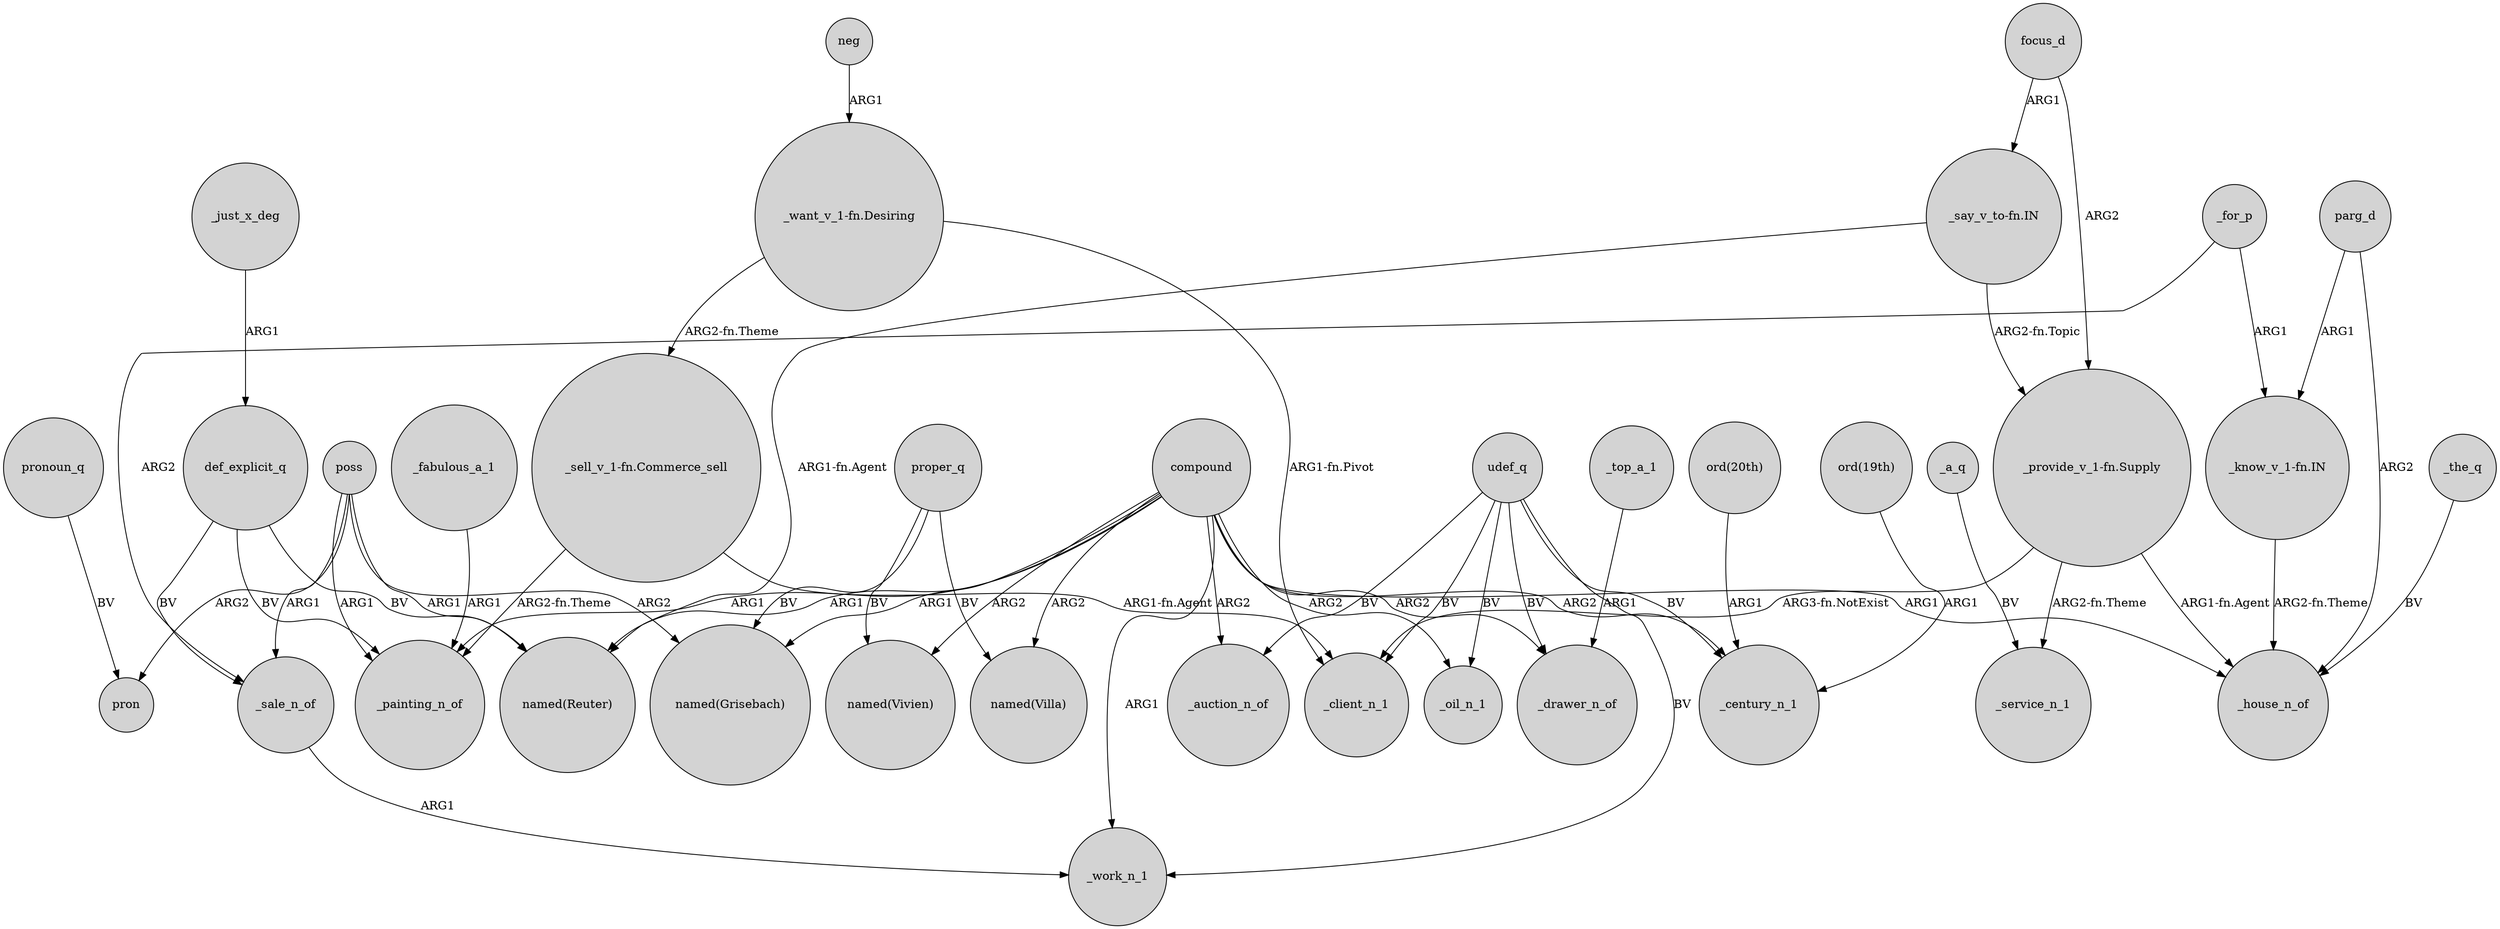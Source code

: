 digraph {
	node [shape=circle style=filled]
	_the_q -> _house_n_of [label=BV]
	focus_d -> "_provide_v_1-fn.Supply" [label=ARG2]
	parg_d -> "_know_v_1-fn.IN" [label=ARG1]
	"_provide_v_1-fn.Supply" -> _service_n_1 [label="ARG2-fn.Theme"]
	poss -> pron [label=ARG2]
	"_want_v_1-fn.Desiring" -> "_sell_v_1-fn.Commerce_sell" [label="ARG2-fn.Theme"]
	"ord(19th)" -> _century_n_1 [label=ARG1]
	compound -> _work_n_1 [label=ARG1]
	_for_p -> _sale_n_of [label=ARG2]
	compound -> "named(Vivien)" [label=ARG2]
	_top_a_1 -> _drawer_n_of [label=ARG1]
	parg_d -> _house_n_of [label=ARG2]
	poss -> "named(Reuter)" [label=ARG1]
	compound -> _auction_n_of [label=ARG2]
	udef_q -> _auction_n_of [label=BV]
	"ord(20th)" -> _century_n_1 [label=ARG1]
	"_say_v_to-fn.IN" -> "_provide_v_1-fn.Supply" [label="ARG2-fn.Topic"]
	def_explicit_q -> _sale_n_of [label=BV]
	"_want_v_1-fn.Desiring" -> _client_n_1 [label="ARG1-fn.Pivot"]
	_sale_n_of -> _work_n_1 [label=ARG1]
	compound -> _drawer_n_of [label=ARG2]
	compound -> "named(Villa)" [label=ARG2]
	proper_q -> "named(Villa)" [label=BV]
	pronoun_q -> pron [label=BV]
	compound -> _oil_n_1 [label=ARG2]
	udef_q -> _drawer_n_of [label=BV]
	compound -> _painting_n_of [label=ARG1]
	compound -> _house_n_of [label=ARG1]
	compound -> "named(Reuter)" [label=ARG1]
	poss -> _sale_n_of [label=ARG1]
	_a_q -> _service_n_1 [label=BV]
	poss -> _painting_n_of [label=ARG1]
	udef_q -> _century_n_1 [label=BV]
	udef_q -> _client_n_1 [label=BV]
	compound -> _century_n_1 [label=ARG2]
	"_sell_v_1-fn.Commerce_sell" -> _painting_n_of [label="ARG2-fn.Theme"]
	proper_q -> "named(Vivien)" [label=BV]
	"_provide_v_1-fn.Supply" -> _house_n_of [label="ARG1-fn.Agent"]
	udef_q -> _oil_n_1 [label=BV]
	"_sell_v_1-fn.Commerce_sell" -> _client_n_1 [label="ARG1-fn.Agent"]
	compound -> "named(Grisebach)" [label=ARG1]
	def_explicit_q -> _painting_n_of [label=BV]
	_just_x_deg -> def_explicit_q [label=ARG1]
	_for_p -> "_know_v_1-fn.IN" [label=ARG1]
	_fabulous_a_1 -> _painting_n_of [label=ARG1]
	proper_q -> "named(Grisebach)" [label=BV]
	"_provide_v_1-fn.Supply" -> _client_n_1 [label="ARG3-fn.NotExist"]
	poss -> "named(Grisebach)" [label=ARG2]
	"_say_v_to-fn.IN" -> "named(Reuter)" [label="ARG1-fn.Agent"]
	neg -> "_want_v_1-fn.Desiring" [label=ARG1]
	def_explicit_q -> "named(Reuter)" [label=BV]
	"_know_v_1-fn.IN" -> _house_n_of [label="ARG2-fn.Theme"]
	focus_d -> "_say_v_to-fn.IN" [label=ARG1]
	udef_q -> _work_n_1 [label=BV]
}
